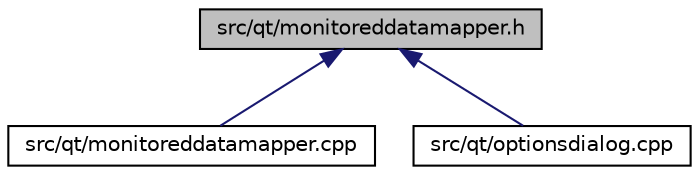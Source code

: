 digraph "src/qt/monitoreddatamapper.h"
{
  edge [fontname="Helvetica",fontsize="10",labelfontname="Helvetica",labelfontsize="10"];
  node [fontname="Helvetica",fontsize="10",shape=record];
  Node2 [label="src/qt/monitoreddatamapper.h",height=0.2,width=0.4,color="black", fillcolor="grey75", style="filled", fontcolor="black"];
  Node2 -> Node3 [dir="back",color="midnightblue",fontsize="10",style="solid",fontname="Helvetica"];
  Node3 [label="src/qt/monitoreddatamapper.cpp",height=0.2,width=0.4,color="black", fillcolor="white", style="filled",URL="$da/df2/monitoreddatamapper_8cpp.html"];
  Node2 -> Node4 [dir="back",color="midnightblue",fontsize="10",style="solid",fontname="Helvetica"];
  Node4 [label="src/qt/optionsdialog.cpp",height=0.2,width=0.4,color="black", fillcolor="white", style="filled",URL="$d7/d16/optionsdialog_8cpp.html"];
}
